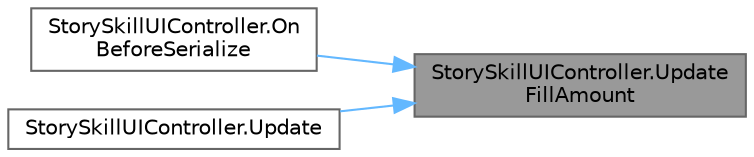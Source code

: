 digraph "StorySkillUIController.UpdateFillAmount"
{
 // LATEX_PDF_SIZE
  bgcolor="transparent";
  edge [fontname=Helvetica,fontsize=10,labelfontname=Helvetica,labelfontsize=10];
  node [fontname=Helvetica,fontsize=10,shape=box,height=0.2,width=0.4];
  rankdir="RL";
  Node1 [id="Node000001",label="StorySkillUIController.Update\lFillAmount",height=0.2,width=0.4,color="gray40", fillcolor="grey60", style="filled", fontcolor="black",tooltip=" "];
  Node1 -> Node2 [id="edge1_Node000001_Node000002",dir="back",color="steelblue1",style="solid",tooltip=" "];
  Node2 [id="Node000002",label="StorySkillUIController.On\lBeforeSerialize",height=0.2,width=0.4,color="grey40", fillcolor="white", style="filled",URL="$class_story_skill_u_i_controller.html#a1cc3ee33886e4ddf07ea0a0c7aef6acd",tooltip=" "];
  Node1 -> Node3 [id="edge2_Node000001_Node000003",dir="back",color="steelblue1",style="solid",tooltip=" "];
  Node3 [id="Node000003",label="StorySkillUIController.Update",height=0.2,width=0.4,color="grey40", fillcolor="white", style="filled",URL="$class_story_skill_u_i_controller.html#a35a9387cba1207710e90b2b9cfdfcee6",tooltip=" "];
}
